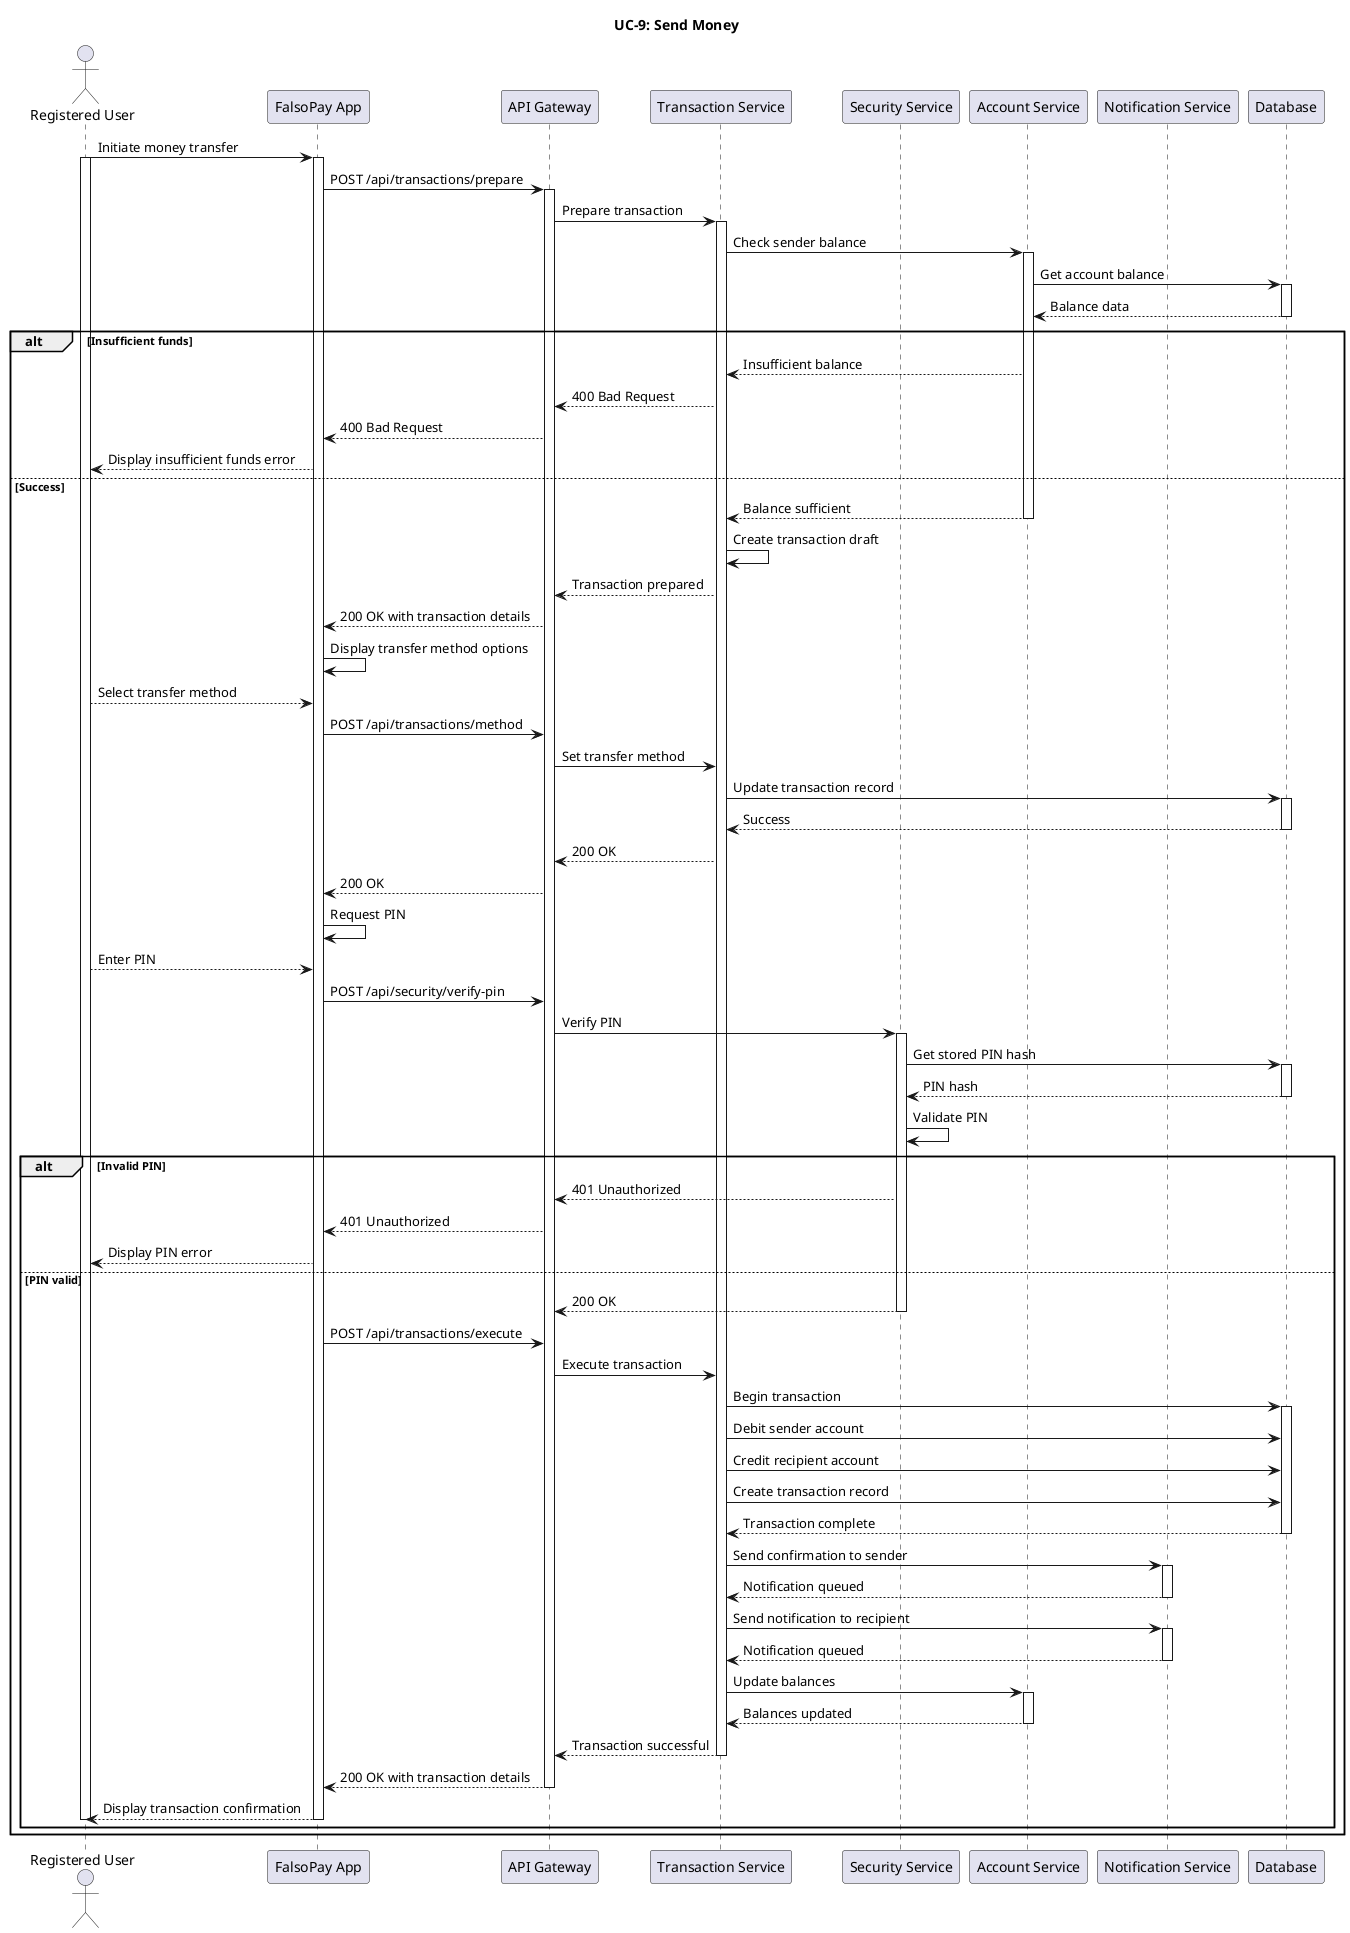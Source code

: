 @startuml UC9-SendMoney

actor "Registered User" as User
participant "FalsoPay App" as App
participant "API Gateway" as Gateway
participant "Transaction Service" as TransService
participant "Security Service" as SecService
participant "Account Service" as AccountService
participant "Notification Service" as NotifService
participant "Database" as DB

title UC-9: Send Money

User -> App: Initiate money transfer
activate App
activate User

App -> Gateway: POST /api/transactions/prepare
activate Gateway

Gateway -> TransService: Prepare transaction
activate TransService

TransService -> AccountService: Check sender balance
activate AccountService

AccountService -> DB: Get account balance
activate DB
DB --> AccountService: Balance data
deactivate DB

alt Insufficient funds
    AccountService --> TransService: Insufficient balance
    TransService --> Gateway: 400 Bad Request
    Gateway --> App: 400 Bad Request
    App --> User: Display insufficient funds error
else Success
    AccountService --> TransService: Balance sufficient
    deactivate AccountService
    
    TransService -> TransService: Create transaction draft
    TransService --> Gateway: Transaction prepared
    Gateway --> App: 200 OK with transaction details
    
    App -> App: Display transfer method options
    User --> App: Select transfer method
    
    App -> Gateway: POST /api/transactions/method
    Gateway -> TransService: Set transfer method
    TransService -> DB: Update transaction record
    activate DB
    DB --> TransService: Success
    deactivate DB
    TransService --> Gateway: 200 OK
    Gateway --> App: 200 OK
    
    App -> App: Request PIN
    User --> App: Enter PIN
    
    App -> Gateway: POST /api/security/verify-pin
    Gateway -> SecService: Verify PIN
    activate SecService
    
    SecService -> DB: Get stored PIN hash
    activate DB
    DB --> SecService: PIN hash
    deactivate DB
    
    SecService -> SecService: Validate PIN
    
    alt Invalid PIN
        SecService --> Gateway: 401 Unauthorized
        Gateway --> App: 401 Unauthorized
        App --> User: Display PIN error
    else PIN valid
        SecService --> Gateway: 200 OK
        deactivate SecService
        
        App -> Gateway: POST /api/transactions/execute
        Gateway -> TransService: Execute transaction
        
        TransService -> DB: Begin transaction
        activate DB
        
        TransService -> DB: Debit sender account
        TransService -> DB: Credit recipient account
        TransService -> DB: Create transaction record
        
        DB --> TransService: Transaction complete
        deactivate DB
        
        TransService -> NotifService: Send confirmation to sender
        activate NotifService
        NotifService --> TransService: Notification queued
        deactivate NotifService
        
        TransService -> NotifService: Send notification to recipient
        activate NotifService
        NotifService --> TransService: Notification queued
        deactivate NotifService
        
        TransService -> AccountService: Update balances
        activate AccountService
        AccountService --> TransService: Balances updated
        deactivate AccountService
        
        TransService --> Gateway: Transaction successful
        deactivate TransService
        
        Gateway --> App: 200 OK with transaction details
        deactivate Gateway
        
        App --> User: Display transaction confirmation
        deactivate App
        deactivate User
    end
end

@enduml 